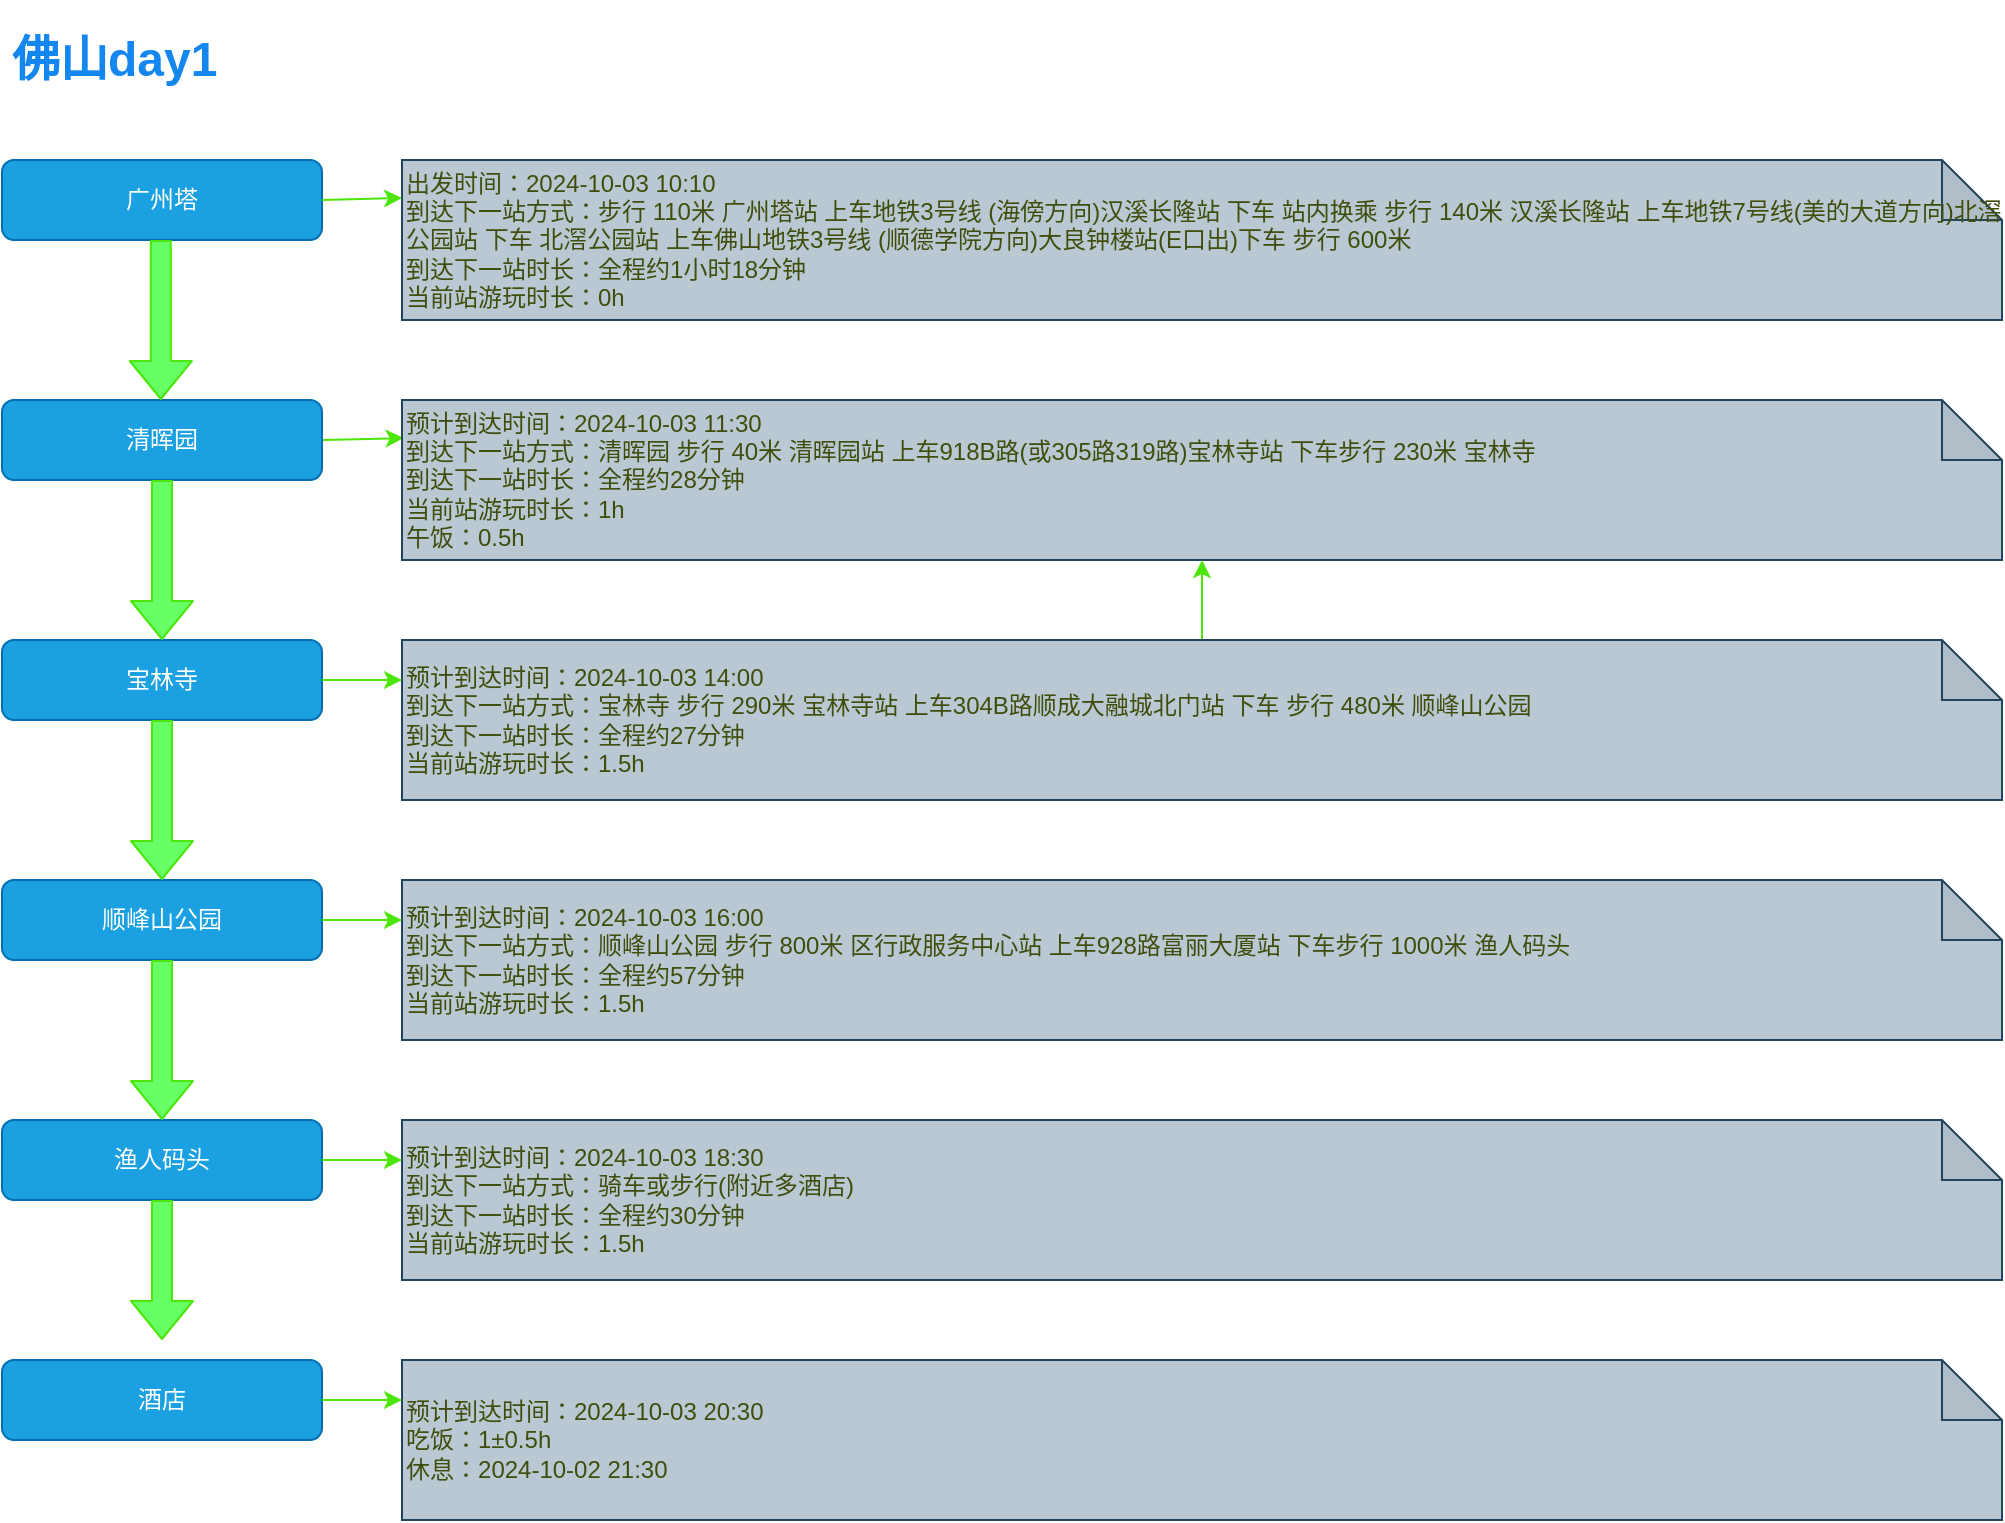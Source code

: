 <mxfile>
    <diagram id="DnqfHskDm8lRYhYY3v11" name="第 1 页">
        <mxGraphModel dx="1368" dy="1660" grid="1" gridSize="10" guides="1" tooltips="1" connect="1" arrows="1" fold="1" page="1" pageScale="1" pageWidth="1169" pageHeight="827" background="#ffffff" math="0" shadow="0">
            <root>
                <mxCell id="0"/>
                <mxCell id="1" parent="0"/>
                <mxCell id="18" style="edgeStyle=none;html=1;exitX=1;exitY=0.5;exitDx=0;exitDy=0;entryX=0.001;entryY=0.238;entryDx=0;entryDy=0;entryPerimeter=0;strokeColor=#4ce60a;fillColor=#66FF66;" edge="1" parent="1" source="2" target="6">
                    <mxGeometry relative="1" as="geometry"/>
                </mxCell>
                <mxCell id="2" value="清晖园" style="rounded=1;whiteSpace=wrap;html=1;fillColor=#1ba1e2;fontColor=#ffffff;strokeColor=#006EAF;" vertex="1" parent="1">
                    <mxGeometry x="160" y="80" width="160" height="40" as="geometry"/>
                </mxCell>
                <mxCell id="3" value="宝林寺" style="rounded=1;whiteSpace=wrap;html=1;fillColor=#1ba1e2;fontColor=#ffffff;strokeColor=#006EAF;" vertex="1" parent="1">
                    <mxGeometry x="160" y="200" width="160" height="40" as="geometry"/>
                </mxCell>
                <mxCell id="4" value="顺峰山公园" style="rounded=1;whiteSpace=wrap;html=1;fillColor=#1ba1e2;fontColor=#ffffff;strokeColor=#006EAF;" vertex="1" parent="1">
                    <mxGeometry x="160" y="320" width="160" height="40" as="geometry"/>
                </mxCell>
                <mxCell id="5" value="渔人码头" style="rounded=1;whiteSpace=wrap;html=1;fillColor=#1ba1e2;fontColor=#ffffff;strokeColor=#006EAF;" vertex="1" parent="1">
                    <mxGeometry x="160" y="440" width="160" height="40" as="geometry"/>
                </mxCell>
                <mxCell id="6" value="&lt;font style=&quot;&quot; color=&quot;#404e0d&quot;&gt;预计到达时间：2024-10-03 11:30&lt;br&gt;到达下一站方式：&lt;/font&gt;&lt;span style=&quot;background-color: initial;&quot;&gt;&lt;font color=&quot;#404e0d&quot;&gt;清晖园&amp;nbsp;&lt;/font&gt;&lt;/span&gt;&lt;span style=&quot;color: rgb(64, 78, 13); background-color: initial;&quot;&gt;步行 40米&amp;nbsp;&lt;/span&gt;&lt;span style=&quot;color: rgb(64, 78, 13); background-color: initial;&quot;&gt;清晖园站 上车918B路(或305路319路)宝林寺站 下车步行 230米&amp;nbsp;&lt;/span&gt;&lt;span style=&quot;color: rgb(64, 78, 13); background-color: initial;&quot;&gt;宝林寺&lt;/span&gt;&lt;span style=&quot;background-color: initial;&quot;&gt;&lt;font color=&quot;#404e0d&quot;&gt;&lt;br&gt;&lt;/font&gt;&lt;/span&gt;&lt;font style=&quot;&quot; color=&quot;#404e0d&quot;&gt;到达下一站时长：&lt;/font&gt;&lt;span style=&quot;color: rgb(64, 78, 13);&quot;&gt;全程约28分钟&lt;/span&gt;&lt;font style=&quot;&quot; color=&quot;#404e0d&quot;&gt;&lt;br&gt;当前站游玩时长：1h&lt;br&gt;午饭：0.5h&lt;br&gt;&lt;/font&gt;" style="shape=note;whiteSpace=wrap;html=1;backgroundOutline=1;darkOpacity=0.05;fillColor=#bac8d3;strokeColor=#23445d;align=left;" vertex="1" parent="1">
                    <mxGeometry x="360" y="80" width="800" height="80" as="geometry"/>
                </mxCell>
                <mxCell id="29" value="" style="edgeStyle=none;html=1;strokeColor=#4ce60a;fontColor=#1486f0;fillColor=#66FF66;" edge="1" parent="1" source="7" target="6">
                    <mxGeometry relative="1" as="geometry"/>
                </mxCell>
                <mxCell id="7" value="&lt;font style=&quot;&quot; color=&quot;#404e0d&quot;&gt;预计到达时间：2024-10-03 14:00&lt;br&gt;到达下一站方式：&lt;/font&gt;&lt;span style=&quot;background-color: initial;&quot;&gt;&lt;font color=&quot;#404e0d&quot;&gt;宝林寺&amp;nbsp;&lt;/font&gt;&lt;/span&gt;&lt;span style=&quot;color: rgb(64, 78, 13); background-color: initial;&quot;&gt;步行 290米&amp;nbsp;&lt;/span&gt;&lt;span style=&quot;color: rgb(64, 78, 13); background-color: initial;&quot;&gt;宝林寺站 上车304B路顺成大融城北门站 下车&amp;nbsp;&lt;/span&gt;&lt;span style=&quot;color: rgb(64, 78, 13); background-color: initial;&quot;&gt;步行 480米&amp;nbsp;&lt;/span&gt;&lt;span style=&quot;color: rgb(64, 78, 13); background-color: initial;&quot;&gt;顺峰山公园&lt;/span&gt;&lt;span style=&quot;background-color: initial;&quot;&gt;&lt;font color=&quot;#404e0d&quot;&gt;&lt;br&gt;&lt;/font&gt;&lt;/span&gt;&lt;font style=&quot;&quot; color=&quot;#404e0d&quot;&gt;到达下一站时长：&lt;/font&gt;&lt;span style=&quot;color: rgb(64, 78, 13);&quot;&gt;全程约27分钟&lt;/span&gt;&lt;font style=&quot;&quot; color=&quot;#404e0d&quot;&gt;&lt;br&gt;&lt;div style=&quot;&quot;&gt;&lt;span style=&quot;background-color: initial;&quot;&gt;当前站游玩时长：1.5h&lt;/span&gt;&lt;/div&gt;&lt;/font&gt;" style="shape=note;whiteSpace=wrap;html=1;backgroundOutline=1;darkOpacity=0.05;fillColor=#bac8d3;strokeColor=#23445d;align=left;" vertex="1" parent="1">
                    <mxGeometry x="360" y="200" width="800" height="80" as="geometry"/>
                </mxCell>
                <mxCell id="8" value="&lt;font style=&quot;&quot; color=&quot;#404e0d&quot;&gt;预计到达时间：2024-10-03 16:00&lt;br&gt;到达下一站方式：&lt;/font&gt;&lt;font color=&quot;#404e0d&quot;&gt;&lt;span style=&quot;background-color: initial;&quot;&gt;顺峰山公园&amp;nbsp;&lt;/span&gt;&lt;/font&gt;&lt;span style=&quot;background-color: initial; color: rgb(64, 78, 13);&quot;&gt;步行 800米&amp;nbsp;&lt;/span&gt;&lt;span style=&quot;background-color: initial; color: rgb(64, 78, 13);&quot;&gt;区行政服务中心站 上车928路富丽大厦站 下车步行 1000米&amp;nbsp;&lt;/span&gt;&lt;span style=&quot;background-color: initial; color: rgb(64, 78, 13);&quot;&gt;渔人码头&lt;/span&gt;&lt;font color=&quot;#404e0d&quot;&gt;&lt;span style=&quot;background-color: initial;&quot;&gt;&lt;br&gt;&lt;/span&gt;&lt;/font&gt;&lt;font style=&quot;&quot; color=&quot;#404e0d&quot;&gt;到达下一站时长：&lt;/font&gt;&lt;span style=&quot;color: rgb(64, 78, 13);&quot;&gt;全程约57分钟&lt;/span&gt;&lt;font style=&quot;&quot; color=&quot;#404e0d&quot;&gt;&lt;br&gt;&lt;div style=&quot;&quot;&gt;&lt;span style=&quot;background-color: initial;&quot;&gt;当前站游玩时长：1.5h&lt;/span&gt;&lt;/div&gt;&lt;/font&gt;" style="shape=note;whiteSpace=wrap;html=1;backgroundOutline=1;darkOpacity=0.05;fillColor=#bac8d3;strokeColor=#23445d;align=left;" vertex="1" parent="1">
                    <mxGeometry x="360" y="320" width="800" height="80" as="geometry"/>
                </mxCell>
                <mxCell id="9" value="&lt;font style=&quot;&quot; color=&quot;#404e0d&quot;&gt;预计到达时间：2024-10-03 18:30&lt;br&gt;到达下一站方式：骑车或步行(附近多酒店)&lt;br&gt;到达下一站时长：&lt;/font&gt;&lt;span style=&quot;color: rgb(64, 78, 13);&quot;&gt;全程约30分钟&lt;/span&gt;&lt;font style=&quot;&quot; color=&quot;#404e0d&quot;&gt;&lt;br&gt;当前站游玩时长：1.5h&lt;/font&gt;" style="shape=note;whiteSpace=wrap;html=1;backgroundOutline=1;darkOpacity=0.05;fillColor=#bac8d3;strokeColor=#23445d;align=left;" vertex="1" parent="1">
                    <mxGeometry x="360" y="440" width="800" height="80" as="geometry"/>
                </mxCell>
                <mxCell id="11" value="" style="shape=flexArrow;endArrow=classic;html=1;exitX=0.5;exitY=1;exitDx=0;exitDy=0;entryX=0.5;entryY=0;entryDx=0;entryDy=0;strokeColor=#4ce60a;fillColor=#66FF66;" edge="1" parent="1" source="2" target="3">
                    <mxGeometry width="50" height="50" relative="1" as="geometry">
                        <mxPoint x="250" y="160" as="sourcePoint"/>
                        <mxPoint x="300" y="110" as="targetPoint"/>
                    </mxGeometry>
                </mxCell>
                <mxCell id="12" value="" style="shape=flexArrow;endArrow=classic;html=1;exitX=0.5;exitY=1;exitDx=0;exitDy=0;strokeColor=#4ce60a;fillColor=#66FF66;" edge="1" parent="1" source="3">
                    <mxGeometry width="50" height="50" relative="1" as="geometry">
                        <mxPoint x="240" y="270" as="sourcePoint"/>
                        <mxPoint x="240" y="320" as="targetPoint"/>
                    </mxGeometry>
                </mxCell>
                <mxCell id="13" value="" style="shape=flexArrow;endArrow=classic;html=1;exitX=0.5;exitY=1;exitDx=0;exitDy=0;strokeColor=#4ce60a;fillColor=#66FF66;entryX=0.5;entryY=0;entryDx=0;entryDy=0;" edge="1" parent="1" source="4" target="5">
                    <mxGeometry width="50" height="50" relative="1" as="geometry">
                        <mxPoint x="230" y="400" as="sourcePoint"/>
                        <mxPoint x="230" y="480" as="targetPoint"/>
                    </mxGeometry>
                </mxCell>
                <mxCell id="14" value="" style="shape=flexArrow;endArrow=classic;html=1;exitX=0.5;exitY=1;exitDx=0;exitDy=0;strokeColor=#4ce60a;fillColor=#66FF66;" edge="1" parent="1" source="5">
                    <mxGeometry width="50" height="50" relative="1" as="geometry">
                        <mxPoint x="230" y="510" as="sourcePoint"/>
                        <mxPoint x="240" y="550" as="targetPoint"/>
                    </mxGeometry>
                </mxCell>
                <mxCell id="15" value="酒店" style="rounded=1;whiteSpace=wrap;html=1;fillColor=#1ba1e2;fontColor=#ffffff;strokeColor=#006EAF;" vertex="1" parent="1">
                    <mxGeometry x="160" y="560" width="160" height="40" as="geometry"/>
                </mxCell>
                <mxCell id="16" value="&lt;font color=&quot;#404e0d&quot;&gt;预计到达时间：2024-10-03 20:30&lt;br&gt;&lt;/font&gt;&lt;font color=&quot;#404e0d&quot;&gt;吃饭：1±0.5h&lt;br&gt;休息：&lt;/font&gt;&lt;span style=&quot;color: rgb(64, 78, 13);&quot;&gt;2024-10-02 21:30&lt;/span&gt;&lt;font style=&quot;&quot; color=&quot;#404e0d&quot;&gt;&lt;br&gt;&lt;/font&gt;" style="shape=note;whiteSpace=wrap;html=1;backgroundOutline=1;darkOpacity=0.05;fillColor=#bac8d3;strokeColor=#23445d;align=left;" vertex="1" parent="1">
                    <mxGeometry x="360" y="560" width="800" height="80" as="geometry"/>
                </mxCell>
                <mxCell id="19" style="edgeStyle=none;html=1;exitX=1;exitY=0.5;exitDx=0;exitDy=0;strokeColor=#4ce60a;fillColor=#66FF66;" edge="1" parent="1" source="3">
                    <mxGeometry relative="1" as="geometry">
                        <mxPoint x="330" y="220" as="sourcePoint"/>
                        <mxPoint x="360" y="220" as="targetPoint"/>
                    </mxGeometry>
                </mxCell>
                <mxCell id="21" style="edgeStyle=none;html=1;exitX=1;exitY=0.5;exitDx=0;exitDy=0;strokeColor=#4ce60a;fillColor=#66FF66;" edge="1" parent="1" source="4">
                    <mxGeometry relative="1" as="geometry">
                        <mxPoint x="330" y="340" as="sourcePoint"/>
                        <mxPoint x="360" y="340" as="targetPoint"/>
                    </mxGeometry>
                </mxCell>
                <mxCell id="22" style="edgeStyle=none;html=1;exitX=1;exitY=0.5;exitDx=0;exitDy=0;strokeColor=#4ce60a;fillColor=#66FF66;" edge="1" parent="1" source="5">
                    <mxGeometry relative="1" as="geometry">
                        <mxPoint x="340" y="460" as="sourcePoint"/>
                        <mxPoint x="360" y="460" as="targetPoint"/>
                    </mxGeometry>
                </mxCell>
                <mxCell id="23" style="edgeStyle=none;html=1;exitX=1;exitY=0.5;exitDx=0;exitDy=0;strokeColor=#4ce60a;fillColor=#66FF66;" edge="1" parent="1" source="15">
                    <mxGeometry relative="1" as="geometry">
                        <mxPoint x="330" y="580" as="sourcePoint"/>
                        <mxPoint x="360" y="580" as="targetPoint"/>
                    </mxGeometry>
                </mxCell>
                <mxCell id="24" value="&lt;h1&gt;&lt;font color=&quot;#1486f0&quot;&gt;佛山day1&lt;/font&gt;&lt;/h1&gt;" style="text;html=1;strokeColor=none;fillColor=none;spacing=5;spacingTop=-20;whiteSpace=wrap;overflow=hidden;rounded=0;" vertex="1" parent="1">
                    <mxGeometry x="160" y="-110" width="260" height="80" as="geometry"/>
                </mxCell>
                <mxCell id="25" value="广州塔" style="rounded=1;whiteSpace=wrap;html=1;fillColor=#1ba1e2;fontColor=#ffffff;strokeColor=#006EAF;" vertex="1" parent="1">
                    <mxGeometry x="160" y="-40" width="160" height="40" as="geometry"/>
                </mxCell>
                <mxCell id="26" value="&lt;font style=&quot;&quot; color=&quot;#404e0d&quot;&gt;出发时间：2024-10-03 10:10&lt;br&gt;到达下一站方式：&lt;/font&gt;&lt;span style=&quot;background-color: initial;&quot;&gt;&lt;font color=&quot;#404e0d&quot;&gt;步行 110米&amp;nbsp;&lt;/font&gt;&lt;/span&gt;&lt;span style=&quot;color: rgb(64, 78, 13); background-color: initial;&quot;&gt;广州塔站 上车地铁3号线 (海傍方向)汉溪长隆站 下车&amp;nbsp;&lt;/span&gt;&lt;span style=&quot;color: rgb(64, 78, 13); background-color: initial;&quot;&gt;站内换乘 步行 140米&amp;nbsp;&lt;/span&gt;&lt;span style=&quot;color: rgb(64, 78, 13); background-color: initial;&quot;&gt;汉溪长隆站 上车地铁7号线(美的大道方向)北滘公园站 下车&amp;nbsp;&lt;/span&gt;&lt;span style=&quot;color: rgb(64, 78, 13); background-color: initial;&quot;&gt;北滘公园站 上车佛山地铁3号线 (顺德学院方向)大良钟楼站(E口出)下车&amp;nbsp;&lt;/span&gt;&lt;span style=&quot;color: rgb(64, 78, 13); background-color: initial;&quot;&gt;步行 600米&lt;/span&gt;&lt;span style=&quot;background-color: initial;&quot;&gt;&lt;font color=&quot;#404e0d&quot;&gt;&lt;br&gt;&lt;/font&gt;&lt;/span&gt;&lt;font style=&quot;&quot; color=&quot;#404e0d&quot;&gt;到达下一站时长：&lt;/font&gt;&lt;span style=&quot;color: rgb(64, 78, 13);&quot;&gt;全程约1小时18分钟&lt;/span&gt;&lt;font style=&quot;&quot; color=&quot;#404e0d&quot;&gt;&lt;br&gt;当前站游玩时长：0h&lt;/font&gt;" style="shape=note;whiteSpace=wrap;html=1;backgroundOutline=1;darkOpacity=0.05;fillColor=#bac8d3;strokeColor=#23445d;align=left;" vertex="1" parent="1">
                    <mxGeometry x="360" y="-40" width="800" height="80" as="geometry"/>
                </mxCell>
                <mxCell id="27" value="" style="shape=flexArrow;endArrow=classic;html=1;exitX=0.5;exitY=1;exitDx=0;exitDy=0;entryX=0.5;entryY=0;entryDx=0;entryDy=0;strokeColor=#4ce60a;fillColor=#66FF66;" edge="1" parent="1">
                    <mxGeometry width="50" height="50" relative="1" as="geometry">
                        <mxPoint x="239.41" as="sourcePoint"/>
                        <mxPoint x="239.41" y="80" as="targetPoint"/>
                    </mxGeometry>
                </mxCell>
                <mxCell id="28" style="edgeStyle=none;html=1;exitX=1;exitY=0.5;exitDx=0;exitDy=0;strokeColor=#4ce60a;fillColor=#66FF66;" edge="1" parent="1" source="25">
                    <mxGeometry relative="1" as="geometry">
                        <mxPoint x="330" y="-20" as="sourcePoint"/>
                        <mxPoint x="360" y="-21" as="targetPoint"/>
                    </mxGeometry>
                </mxCell>
            </root>
        </mxGraphModel>
    </diagram>
</mxfile>
